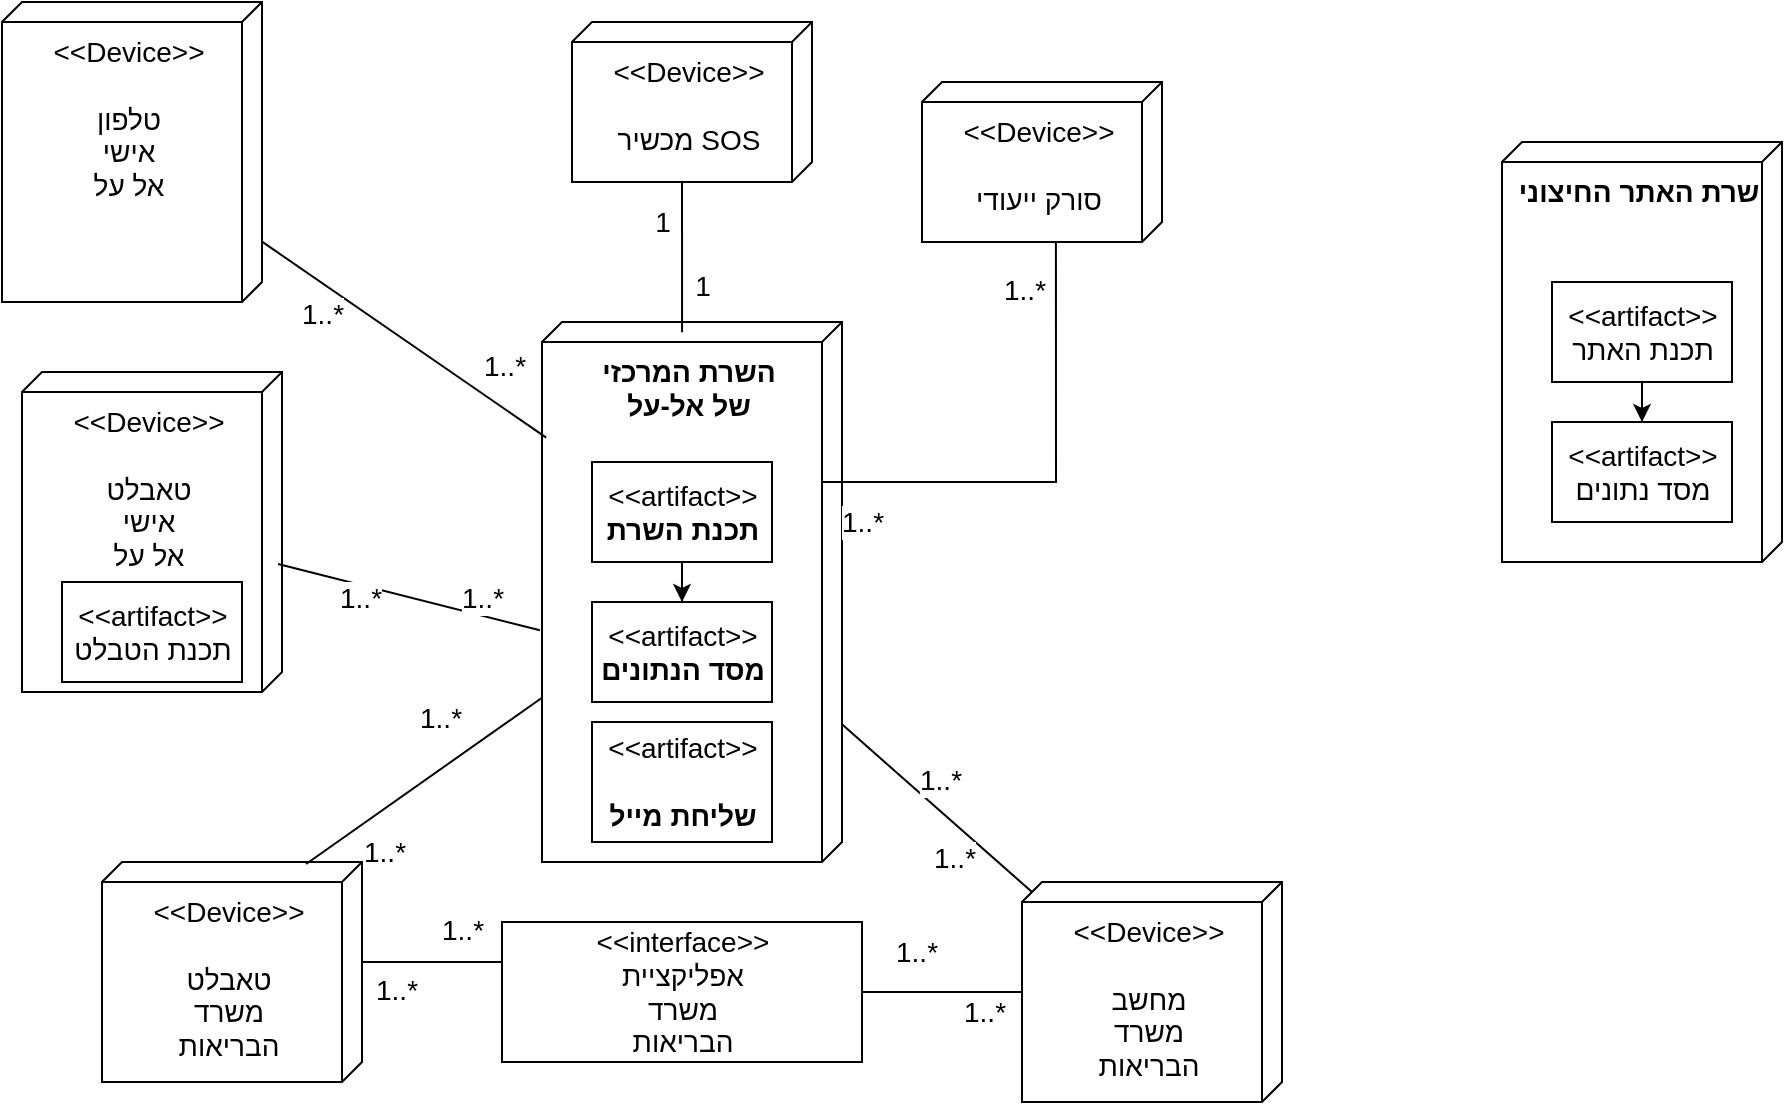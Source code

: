<mxfile version="15.7.3" type="github">
  <diagram id="1pBwWzd9Vc_49rnzmcir" name="Page-1">
    <mxGraphModel dx="1038" dy="564" grid="1" gridSize="10" guides="1" tooltips="1" connect="1" arrows="1" fold="1" page="1" pageScale="1" pageWidth="850" pageHeight="1100" math="0" shadow="0">
      <root>
        <mxCell id="0" />
        <mxCell id="1" parent="0" />
        <mxCell id="YK_nNf8pC3k8RjE2SdHL-1" value="&lt;div align=&quot;center&quot;&gt;&lt;b&gt;&lt;font style=&quot;font-size: 14px&quot;&gt;השרת המרכזי&lt;/font&gt;&lt;/b&gt;&lt;/div&gt;&lt;div align=&quot;center&quot;&gt;&lt;b&gt;&lt;font style=&quot;font-size: 14px&quot;&gt; של אל-על&lt;/font&gt;&lt;/b&gt;&lt;/div&gt;" style="verticalAlign=top;align=center;shape=cube;size=10;direction=south;fontStyle=0;html=1;boundedLbl=1;spacingLeft=5;" vertex="1" parent="1">
          <mxGeometry x="380" y="200" width="150" height="270" as="geometry" />
        </mxCell>
        <mxCell id="YK_nNf8pC3k8RjE2SdHL-9" value="&lt;div align=&quot;center&quot;&gt;&amp;lt;&amp;lt;Device&amp;gt;&amp;gt;&lt;/div&gt;&lt;div align=&quot;center&quot;&gt;&lt;br&gt;&lt;/div&gt;&lt;div align=&quot;center&quot;&gt;סורק ייעודי&lt;br&gt;&lt;/div&gt;" style="verticalAlign=top;align=center;shape=cube;size=10;direction=south;fontStyle=0;html=1;boundedLbl=1;spacingLeft=5;fontSize=14;" vertex="1" parent="1">
          <mxGeometry x="570" y="80" width="120" height="80" as="geometry" />
        </mxCell>
        <mxCell id="YK_nNf8pC3k8RjE2SdHL-13" value="" style="endArrow=none;html=1;rounded=0;fontSize=14;entryX=1;entryY=0.442;entryDx=0;entryDy=0;entryPerimeter=0;" edge="1" parent="1" target="YK_nNf8pC3k8RjE2SdHL-9">
          <mxGeometry width="50" height="50" relative="1" as="geometry">
            <mxPoint x="520" y="280" as="sourcePoint" />
            <mxPoint x="630" y="190" as="targetPoint" />
            <Array as="points">
              <mxPoint x="637" y="280" />
            </Array>
          </mxGeometry>
        </mxCell>
        <mxCell id="YK_nNf8pC3k8RjE2SdHL-14" value="1..*" style="edgeLabel;html=1;align=center;verticalAlign=middle;resizable=0;points=[];fontSize=14;" vertex="1" connectable="0" parent="YK_nNf8pC3k8RjE2SdHL-13">
          <mxGeometry x="0.8" relative="1" as="geometry">
            <mxPoint x="-16" as="offset" />
          </mxGeometry>
        </mxCell>
        <mxCell id="YK_nNf8pC3k8RjE2SdHL-15" value="1..*" style="edgeLabel;html=1;align=center;verticalAlign=middle;resizable=0;points=[];fontSize=14;" vertex="1" connectable="0" parent="YK_nNf8pC3k8RjE2SdHL-13">
          <mxGeometry x="-0.835" y="-1" relative="1" as="geometry">
            <mxPoint y="19" as="offset" />
          </mxGeometry>
        </mxCell>
        <mxCell id="YK_nNf8pC3k8RjE2SdHL-20" value="" style="edgeStyle=orthogonalEdgeStyle;rounded=0;orthogonalLoop=1;jettySize=auto;html=1;fontSize=14;" edge="1" parent="1" source="YK_nNf8pC3k8RjE2SdHL-16" target="YK_nNf8pC3k8RjE2SdHL-19">
          <mxGeometry relative="1" as="geometry" />
        </mxCell>
        <mxCell id="YK_nNf8pC3k8RjE2SdHL-16" value="&amp;lt;&amp;lt;artifact&amp;gt;&amp;gt;&lt;br&gt;&lt;b&gt;תכנת השרת&lt;/b&gt;" style="text;html=1;align=center;verticalAlign=middle;dashed=0;fillColor=#ffffff;strokeColor=#000000;fontSize=14;" vertex="1" parent="1">
          <mxGeometry x="405" y="270" width="90" height="50" as="geometry" />
        </mxCell>
        <mxCell id="YK_nNf8pC3k8RjE2SdHL-19" value="&lt;div&gt;&amp;lt;&amp;lt;artifact&amp;gt;&amp;gt;&lt;/div&gt;&lt;div&gt;&lt;b&gt;מסד הנתונים&lt;/b&gt;&lt;br&gt;&lt;/div&gt;" style="text;html=1;align=center;verticalAlign=middle;dashed=0;fillColor=#ffffff;strokeColor=#000000;fontSize=14;" vertex="1" parent="1">
          <mxGeometry x="405" y="340" width="90" height="50" as="geometry" />
        </mxCell>
        <mxCell id="YK_nNf8pC3k8RjE2SdHL-23" value="&lt;div align=&quot;center&quot;&gt;&amp;lt;&amp;lt;Device&amp;gt;&amp;gt;&lt;/div&gt;&lt;div align=&quot;center&quot;&gt;&lt;br&gt;&lt;/div&gt;&lt;div align=&quot;center&quot;&gt;מחשב &lt;br&gt;משרד &lt;br&gt;הבריאות &lt;br&gt;&lt;/div&gt;" style="verticalAlign=top;align=center;shape=cube;size=10;direction=south;fontStyle=0;html=1;boundedLbl=1;spacingLeft=5;fontSize=14;" vertex="1" parent="1">
          <mxGeometry x="620" y="480" width="130" height="110" as="geometry" />
        </mxCell>
        <mxCell id="YK_nNf8pC3k8RjE2SdHL-25" value="&lt;div align=&quot;center&quot;&gt;&amp;lt;&amp;lt;Device&amp;gt;&amp;gt;&lt;/div&gt;&lt;div align=&quot;center&quot;&gt;&lt;br&gt;&lt;/div&gt;&lt;div align=&quot;center&quot;&gt;טאבלט&lt;br&gt;משרד &lt;br&gt;הבריאות&lt;br&gt;&lt;/div&gt;" style="verticalAlign=top;align=center;shape=cube;size=10;direction=south;fontStyle=0;html=1;boundedLbl=1;spacingLeft=5;fontSize=14;" vertex="1" parent="1">
          <mxGeometry x="160" y="470" width="130" height="110" as="geometry" />
        </mxCell>
        <mxCell id="YK_nNf8pC3k8RjE2SdHL-27" value="&amp;lt;&amp;lt;interface&amp;gt;&amp;gt;&lt;br&gt;אפליקציית &lt;br&gt;&lt;div&gt;משרד&lt;/div&gt;&lt;div&gt;הבריאות&lt;br&gt;&lt;/div&gt;" style="text;html=1;align=center;verticalAlign=middle;dashed=0;fillColor=#ffffff;strokeColor=#000000;fontSize=14;" vertex="1" parent="1">
          <mxGeometry x="360" y="500" width="180" height="70" as="geometry" />
        </mxCell>
        <mxCell id="YK_nNf8pC3k8RjE2SdHL-28" value="" style="endArrow=none;html=1;rounded=0;fontSize=14;exitX=0.009;exitY=0.215;exitDx=0;exitDy=0;exitPerimeter=0;" edge="1" parent="1" source="YK_nNf8pC3k8RjE2SdHL-25" target="YK_nNf8pC3k8RjE2SdHL-1">
          <mxGeometry width="50" height="50" relative="1" as="geometry">
            <mxPoint x="380" y="470" as="sourcePoint" />
            <mxPoint x="430" y="420" as="targetPoint" />
          </mxGeometry>
        </mxCell>
        <mxCell id="YK_nNf8pC3k8RjE2SdHL-29" value="1..*" style="edgeLabel;html=1;align=center;verticalAlign=middle;resizable=0;points=[];fontSize=14;" vertex="1" connectable="0" parent="YK_nNf8pC3k8RjE2SdHL-28">
          <mxGeometry x="0.635" y="-3" relative="1" as="geometry">
            <mxPoint x="-31" y="-8" as="offset" />
          </mxGeometry>
        </mxCell>
        <mxCell id="YK_nNf8pC3k8RjE2SdHL-30" value="1..*" style="edgeLabel;html=1;align=center;verticalAlign=middle;resizable=0;points=[];fontSize=14;" vertex="1" connectable="0" parent="YK_nNf8pC3k8RjE2SdHL-28">
          <mxGeometry x="-0.6" relative="1" as="geometry">
            <mxPoint x="15" y="10" as="offset" />
          </mxGeometry>
        </mxCell>
        <mxCell id="YK_nNf8pC3k8RjE2SdHL-31" value="" style="endArrow=none;html=1;rounded=0;fontSize=14;" edge="1" parent="1" source="YK_nNf8pC3k8RjE2SdHL-23" target="YK_nNf8pC3k8RjE2SdHL-27">
          <mxGeometry width="50" height="50" relative="1" as="geometry">
            <mxPoint x="160" y="310" as="sourcePoint" />
            <mxPoint x="210" y="260" as="targetPoint" />
          </mxGeometry>
        </mxCell>
        <mxCell id="YK_nNf8pC3k8RjE2SdHL-32" value="1..*" style="edgeLabel;html=1;align=center;verticalAlign=middle;resizable=0;points=[];fontSize=14;" vertex="1" connectable="0" parent="YK_nNf8pC3k8RjE2SdHL-31">
          <mxGeometry x="0.474" y="-2" relative="1" as="geometry">
            <mxPoint x="6" y="-18" as="offset" />
          </mxGeometry>
        </mxCell>
        <mxCell id="YK_nNf8pC3k8RjE2SdHL-33" value="1..*" style="edgeLabel;html=1;align=center;verticalAlign=middle;resizable=0;points=[];fontSize=14;" vertex="1" connectable="0" parent="YK_nNf8pC3k8RjE2SdHL-31">
          <mxGeometry x="-0.528" y="-2" relative="1" as="geometry">
            <mxPoint y="12" as="offset" />
          </mxGeometry>
        </mxCell>
        <mxCell id="YK_nNf8pC3k8RjE2SdHL-34" value="" style="endArrow=none;html=1;rounded=0;fontSize=14;exitX=0;exitY=0;exitDx=50;exitDy=0;exitPerimeter=0;" edge="1" parent="1" source="YK_nNf8pC3k8RjE2SdHL-25">
          <mxGeometry width="50" height="50" relative="1" as="geometry">
            <mxPoint x="290" y="351.17" as="sourcePoint" />
            <mxPoint x="360" y="520" as="targetPoint" />
            <Array as="points" />
          </mxGeometry>
        </mxCell>
        <mxCell id="YK_nNf8pC3k8RjE2SdHL-35" value="1..*" style="edgeLabel;html=1;align=center;verticalAlign=middle;resizable=0;points=[];fontSize=14;" vertex="1" connectable="0" parent="YK_nNf8pC3k8RjE2SdHL-34">
          <mxGeometry x="0.474" y="-2" relative="1" as="geometry">
            <mxPoint x="-2" y="-18" as="offset" />
          </mxGeometry>
        </mxCell>
        <mxCell id="YK_nNf8pC3k8RjE2SdHL-36" value="1..*" style="edgeLabel;html=1;align=center;verticalAlign=middle;resizable=0;points=[];fontSize=14;" vertex="1" connectable="0" parent="YK_nNf8pC3k8RjE2SdHL-34">
          <mxGeometry x="-0.528" y="-2" relative="1" as="geometry">
            <mxPoint y="12" as="offset" />
          </mxGeometry>
        </mxCell>
        <mxCell id="YK_nNf8pC3k8RjE2SdHL-38" value="" style="endArrow=none;html=1;rounded=0;fontSize=14;exitX=0;exitY=0;exitDx=5;exitDy=125;exitPerimeter=0;" edge="1" parent="1" source="YK_nNf8pC3k8RjE2SdHL-23" target="YK_nNf8pC3k8RjE2SdHL-1">
          <mxGeometry width="50" height="50" relative="1" as="geometry">
            <mxPoint x="460" y="490" as="sourcePoint" />
            <mxPoint x="460" y="420" as="targetPoint" />
          </mxGeometry>
        </mxCell>
        <mxCell id="YK_nNf8pC3k8RjE2SdHL-39" value="1..*" style="edgeLabel;html=1;align=center;verticalAlign=middle;resizable=0;points=[];fontSize=14;" vertex="1" connectable="0" parent="YK_nNf8pC3k8RjE2SdHL-38">
          <mxGeometry x="0.635" y="-3" relative="1" as="geometry">
            <mxPoint x="29" y="14" as="offset" />
          </mxGeometry>
        </mxCell>
        <mxCell id="YK_nNf8pC3k8RjE2SdHL-40" value="1..*" style="edgeLabel;html=1;align=center;verticalAlign=middle;resizable=0;points=[];fontSize=14;" vertex="1" connectable="0" parent="YK_nNf8pC3k8RjE2SdHL-38">
          <mxGeometry x="-0.6" relative="1" as="geometry">
            <mxPoint x="-20" as="offset" />
          </mxGeometry>
        </mxCell>
        <mxCell id="YK_nNf8pC3k8RjE2SdHL-41" value="&lt;div align=&quot;center&quot;&gt;&amp;lt;&amp;lt;Device&amp;gt;&amp;gt;&lt;/div&gt;&lt;div align=&quot;center&quot;&gt;&lt;br&gt;&lt;/div&gt;&lt;div align=&quot;center&quot;&gt;טאבלט&lt;br&gt;אישי&lt;br&gt;אל על&lt;br&gt;&lt;/div&gt;" style="verticalAlign=top;align=center;shape=cube;size=10;direction=south;fontStyle=0;html=1;boundedLbl=1;spacingLeft=5;fontSize=14;" vertex="1" parent="1">
          <mxGeometry x="120" y="225" width="130" height="160" as="geometry" />
        </mxCell>
        <mxCell id="YK_nNf8pC3k8RjE2SdHL-42" value="&lt;div&gt;&amp;lt;&amp;lt;artifact&amp;gt;&amp;gt;&lt;/div&gt;&lt;div&gt;תכנת הטבלט&lt;br&gt;&lt;/div&gt;" style="text;html=1;align=center;verticalAlign=middle;dashed=0;fillColor=#ffffff;strokeColor=#000000;fontSize=14;" vertex="1" parent="1">
          <mxGeometry x="140" y="330" width="90" height="50" as="geometry" />
        </mxCell>
        <mxCell id="YK_nNf8pC3k8RjE2SdHL-43" value="" style="endArrow=none;html=1;rounded=0;fontSize=14;exitX=0.6;exitY=0.015;exitDx=0;exitDy=0;exitPerimeter=0;entryX=0.571;entryY=1.007;entryDx=0;entryDy=0;entryPerimeter=0;" edge="1" parent="1" source="YK_nNf8pC3k8RjE2SdHL-41" target="YK_nNf8pC3k8RjE2SdHL-1">
          <mxGeometry width="50" height="50" relative="1" as="geometry">
            <mxPoint x="262.05" y="424.17" as="sourcePoint" />
            <mxPoint x="380" y="320.001" as="targetPoint" />
          </mxGeometry>
        </mxCell>
        <mxCell id="YK_nNf8pC3k8RjE2SdHL-44" value="1..*" style="edgeLabel;html=1;align=center;verticalAlign=middle;resizable=0;points=[];fontSize=14;" vertex="1" connectable="0" parent="YK_nNf8pC3k8RjE2SdHL-43">
          <mxGeometry x="0.635" y="-3" relative="1" as="geometry">
            <mxPoint x="-5" y="-13" as="offset" />
          </mxGeometry>
        </mxCell>
        <mxCell id="YK_nNf8pC3k8RjE2SdHL-45" value="1..*" style="edgeLabel;html=1;align=center;verticalAlign=middle;resizable=0;points=[];fontSize=14;" vertex="1" connectable="0" parent="YK_nNf8pC3k8RjE2SdHL-43">
          <mxGeometry x="-0.6" relative="1" as="geometry">
            <mxPoint x="15" y="10" as="offset" />
          </mxGeometry>
        </mxCell>
        <mxCell id="YK_nNf8pC3k8RjE2SdHL-46" value="&lt;div align=&quot;center&quot;&gt;&amp;lt;&amp;lt;Device&amp;gt;&amp;gt;&lt;/div&gt;&lt;div align=&quot;center&quot;&gt;&lt;br&gt;&lt;/div&gt;&lt;div align=&quot;center&quot;&gt;טלפון&lt;br&gt;אישי&lt;br&gt;אל על&lt;br&gt;&lt;/div&gt;" style="verticalAlign=top;align=center;shape=cube;size=10;direction=south;fontStyle=0;html=1;boundedLbl=1;spacingLeft=5;fontSize=14;" vertex="1" parent="1">
          <mxGeometry x="110" y="40" width="130" height="150" as="geometry" />
        </mxCell>
        <mxCell id="YK_nNf8pC3k8RjE2SdHL-47" value="" style="endArrow=none;html=1;rounded=0;fontSize=14;entryX=0.214;entryY=0.986;entryDx=0;entryDy=0;entryPerimeter=0;" edge="1" parent="1" source="YK_nNf8pC3k8RjE2SdHL-46" target="YK_nNf8pC3k8RjE2SdHL-1">
          <mxGeometry width="50" height="50" relative="1" as="geometry">
            <mxPoint x="260.0" y="181.09" as="sourcePoint" />
            <mxPoint x="390.97" y="180.0" as="targetPoint" />
          </mxGeometry>
        </mxCell>
        <mxCell id="YK_nNf8pC3k8RjE2SdHL-48" value="1..*" style="edgeLabel;html=1;align=center;verticalAlign=middle;resizable=0;points=[];fontSize=14;" vertex="1" connectable="0" parent="YK_nNf8pC3k8RjE2SdHL-47">
          <mxGeometry x="0.635" y="-3" relative="1" as="geometry">
            <mxPoint x="6" y="-21" as="offset" />
          </mxGeometry>
        </mxCell>
        <mxCell id="YK_nNf8pC3k8RjE2SdHL-49" value="1..*" style="edgeLabel;html=1;align=center;verticalAlign=middle;resizable=0;points=[];fontSize=14;" vertex="1" connectable="0" parent="YK_nNf8pC3k8RjE2SdHL-47">
          <mxGeometry x="-0.6" relative="1" as="geometry">
            <mxPoint x="1" y="16" as="offset" />
          </mxGeometry>
        </mxCell>
        <mxCell id="YK_nNf8pC3k8RjE2SdHL-50" value="&lt;div align=&quot;center&quot;&gt;&lt;b&gt;&lt;font style=&quot;font-size: 14px&quot;&gt;שרת האתר החיצוני&lt;br&gt;&lt;/font&gt;&lt;/b&gt;&lt;/div&gt;" style="verticalAlign=top;align=center;shape=cube;size=10;direction=south;fontStyle=0;html=1;boundedLbl=1;spacingLeft=5;" vertex="1" parent="1">
          <mxGeometry x="860" y="110" width="140" height="210" as="geometry" />
        </mxCell>
        <mxCell id="YK_nNf8pC3k8RjE2SdHL-53" value="" style="edgeStyle=orthogonalEdgeStyle;rounded=0;orthogonalLoop=1;jettySize=auto;html=1;fontSize=14;" edge="1" parent="1" source="YK_nNf8pC3k8RjE2SdHL-51" target="YK_nNf8pC3k8RjE2SdHL-52">
          <mxGeometry relative="1" as="geometry" />
        </mxCell>
        <mxCell id="YK_nNf8pC3k8RjE2SdHL-51" value="&amp;lt;&amp;lt;artifact&amp;gt;&amp;gt;&lt;br&gt;תכנת האתר" style="text;html=1;align=center;verticalAlign=middle;dashed=0;fillColor=#ffffff;strokeColor=#000000;fontSize=14;" vertex="1" parent="1">
          <mxGeometry x="885" y="180" width="90" height="50" as="geometry" />
        </mxCell>
        <mxCell id="YK_nNf8pC3k8RjE2SdHL-52" value="&lt;div&gt;&amp;lt;&amp;lt;artifact&amp;gt;&amp;gt;&lt;/div&gt;&lt;div&gt;מסד נתונים&lt;br&gt;&lt;/div&gt;" style="text;html=1;align=center;verticalAlign=middle;dashed=0;fillColor=#ffffff;strokeColor=#000000;fontSize=14;" vertex="1" parent="1">
          <mxGeometry x="885" y="250" width="90" height="50" as="geometry" />
        </mxCell>
        <mxCell id="YK_nNf8pC3k8RjE2SdHL-61" value="&lt;div align=&quot;center&quot;&gt;&amp;lt;&amp;lt;Device&amp;gt;&amp;gt;&lt;/div&gt;&lt;div align=&quot;center&quot;&gt;&lt;br&gt;&lt;/div&gt;&lt;div align=&quot;center&quot;&gt;מכשיר SOS&lt;br&gt;&lt;/div&gt;" style="verticalAlign=top;align=center;shape=cube;size=10;direction=south;fontStyle=0;html=1;boundedLbl=1;spacingLeft=5;fontSize=14;" vertex="1" parent="1">
          <mxGeometry x="395" y="50" width="120" height="80" as="geometry" />
        </mxCell>
        <mxCell id="YK_nNf8pC3k8RjE2SdHL-62" value="" style="endArrow=none;html=1;rounded=0;fontSize=14;entryX=0.019;entryY=0.533;entryDx=0;entryDy=0;entryPerimeter=0;exitX=0;exitY=0;exitDx=80;exitDy=65;exitPerimeter=0;" edge="1" parent="1" source="YK_nNf8pC3k8RjE2SdHL-61" target="YK_nNf8pC3k8RjE2SdHL-1">
          <mxGeometry width="50" height="50" relative="1" as="geometry">
            <mxPoint x="310" y="110.843" as="sourcePoint" />
            <mxPoint x="452.1" y="200.0" as="targetPoint" />
          </mxGeometry>
        </mxCell>
        <mxCell id="YK_nNf8pC3k8RjE2SdHL-63" value="1" style="edgeLabel;html=1;align=center;verticalAlign=middle;resizable=0;points=[];fontSize=14;" vertex="1" connectable="0" parent="YK_nNf8pC3k8RjE2SdHL-62">
          <mxGeometry x="0.635" y="-3" relative="1" as="geometry">
            <mxPoint x="13" y="-10" as="offset" />
          </mxGeometry>
        </mxCell>
        <mxCell id="YK_nNf8pC3k8RjE2SdHL-64" value="1" style="edgeLabel;html=1;align=center;verticalAlign=middle;resizable=0;points=[];fontSize=14;" vertex="1" connectable="0" parent="YK_nNf8pC3k8RjE2SdHL-62">
          <mxGeometry x="-0.6" relative="1" as="geometry">
            <mxPoint x="-10" y="5" as="offset" />
          </mxGeometry>
        </mxCell>
        <mxCell id="YK_nNf8pC3k8RjE2SdHL-65" value="&amp;lt;&amp;lt;artifact&amp;gt;&amp;gt;&lt;br&gt;&lt;br&gt;&lt;b&gt;שליחת מייל&lt;/b&gt;" style="text;html=1;align=center;verticalAlign=middle;dashed=0;fillColor=#ffffff;strokeColor=#000000;fontSize=14;" vertex="1" parent="1">
          <mxGeometry x="405" y="400" width="90" height="60" as="geometry" />
        </mxCell>
      </root>
    </mxGraphModel>
  </diagram>
</mxfile>
